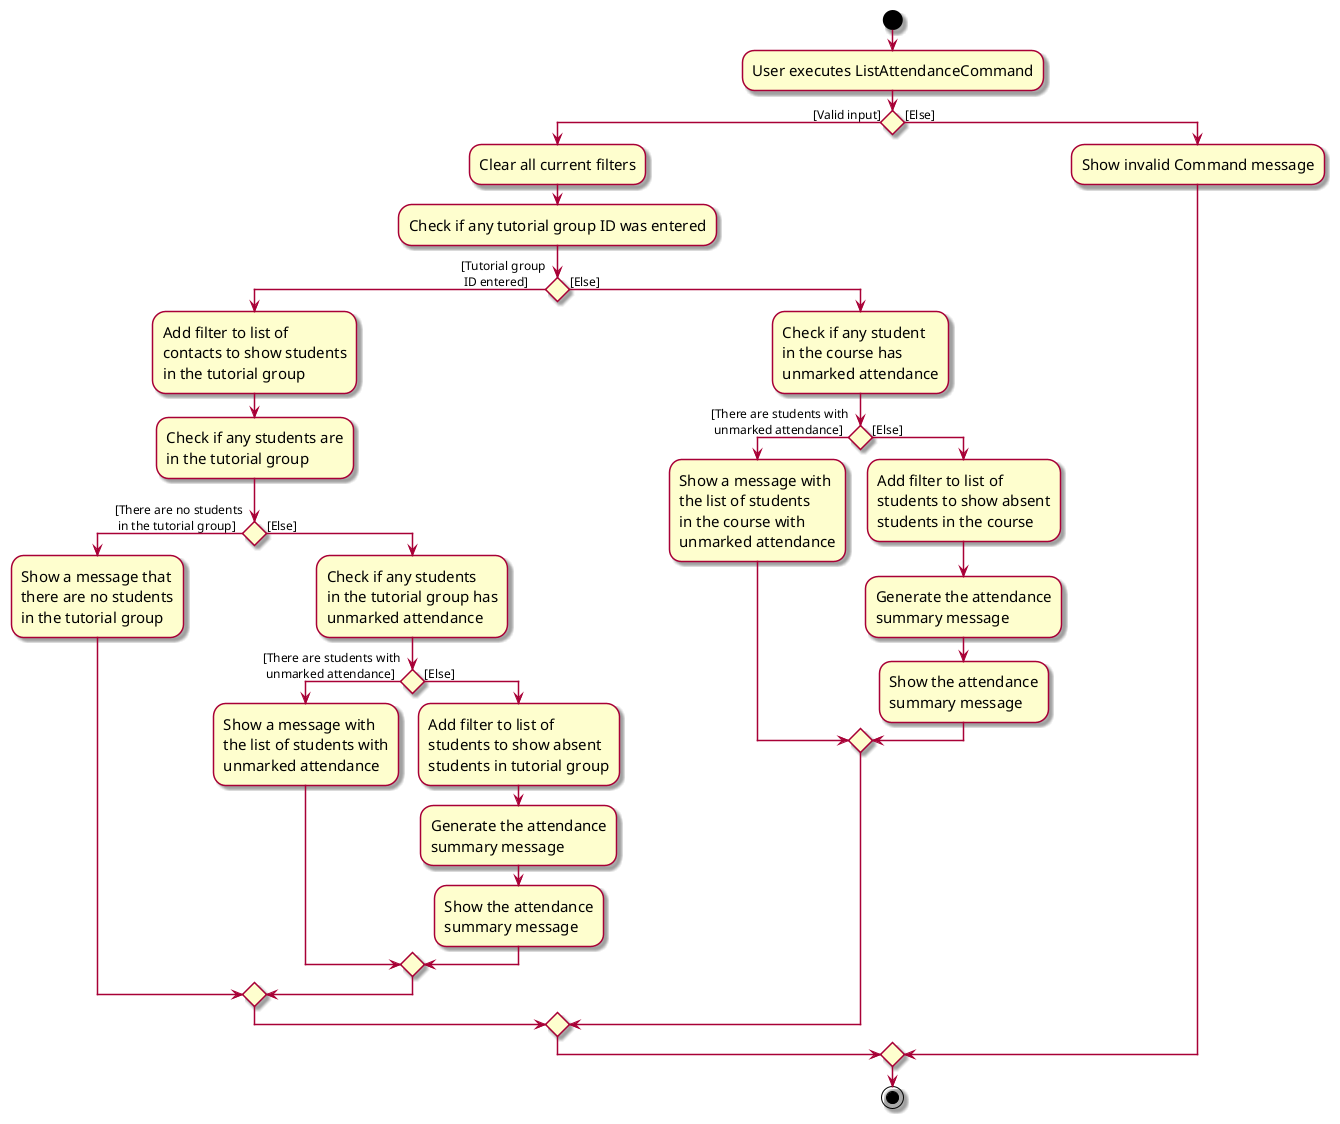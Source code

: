 @startuml
skin rose
skinparam ActivityFontSize 15
skinparam ArrowFontSize 12
start
:User executes ListAttendanceCommand;
if () then ([Valid input])
:Clear all current filters;
:Check if any tutorial group ID was entered;
    if () then ([Tutorial group\n ID entered])
    :Add filter to list of\ncontacts to show students\nin the tutorial group;
    :Check if any students are\nin the tutorial group;
        if () then([There are no students\n in the tutorial group])
        :Show a message that\nthere are no students\nin the tutorial group;
        else ([Else])
        :Check if any students\nin the tutorial group has\nunmarked attendance;
            if () then ([There are students with\n unmarked attendance])
            :Show a message with\nthe list of students with\nunmarked attendance;
            else ([Else])
            :Add filter to list of\nstudents to show absent\nstudents in tutorial group;
            :Generate the attendance\nsummary message;
            :Show the attendance\nsummary message;
            endif
        endif
    else ([Else])
        :Check if any student\nin the course has\nunmarked attendance;
            if () then ([There are students with\n unmarked attendance])
            :Show a message with\nthe list of students \nin the course with\nunmarked attendance;
            else ([Else])
            :Add filter to list of\nstudents to show absent\nstudents in the course;
            :Generate the attendance\nsummary message;
            :Show the attendance\nsummary message;
            endif
    endif
else ([Else])
:Show invalid Command message;
endif
stop
@enduml
